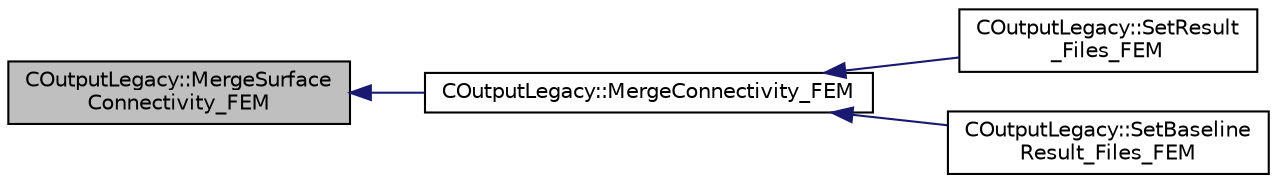digraph "COutputLegacy::MergeSurfaceConnectivity_FEM"
{
  edge [fontname="Helvetica",fontsize="10",labelfontname="Helvetica",labelfontsize="10"];
  node [fontname="Helvetica",fontsize="10",shape=record];
  rankdir="LR";
  Node616 [label="COutputLegacy::MergeSurface\lConnectivity_FEM",height=0.2,width=0.4,color="black", fillcolor="grey75", style="filled", fontcolor="black"];
  Node616 -> Node617 [dir="back",color="midnightblue",fontsize="10",style="solid",fontname="Helvetica"];
  Node617 [label="COutputLegacy::MergeConnectivity_FEM",height=0.2,width=0.4,color="black", fillcolor="white", style="filled",URL="$class_c_output_legacy.html#a73ac84a0613171e5b77c86055b8a1487",tooltip="Merge the FEM geometry into a data structure used for output file writing. "];
  Node617 -> Node618 [dir="back",color="midnightblue",fontsize="10",style="solid",fontname="Helvetica"];
  Node618 [label="COutputLegacy::SetResult\l_Files_FEM",height=0.2,width=0.4,color="black", fillcolor="white", style="filled",URL="$class_c_output_legacy.html#a25b90eb5e2bd0f05f92a89f0768f2181",tooltip="Writes and organizes the all the output files, except the history one, for serial computations with t..."];
  Node617 -> Node619 [dir="back",color="midnightblue",fontsize="10",style="solid",fontname="Helvetica"];
  Node619 [label="COutputLegacy::SetBaseline\lResult_Files_FEM",height=0.2,width=0.4,color="black", fillcolor="white", style="filled",URL="$class_c_output_legacy.html#a46c1054bac8c154e4f3464cc1913e06f",tooltip="Writes and organizes the all the output files, except the history one, for DG-FEM simulations (SU2_SO..."];
}
